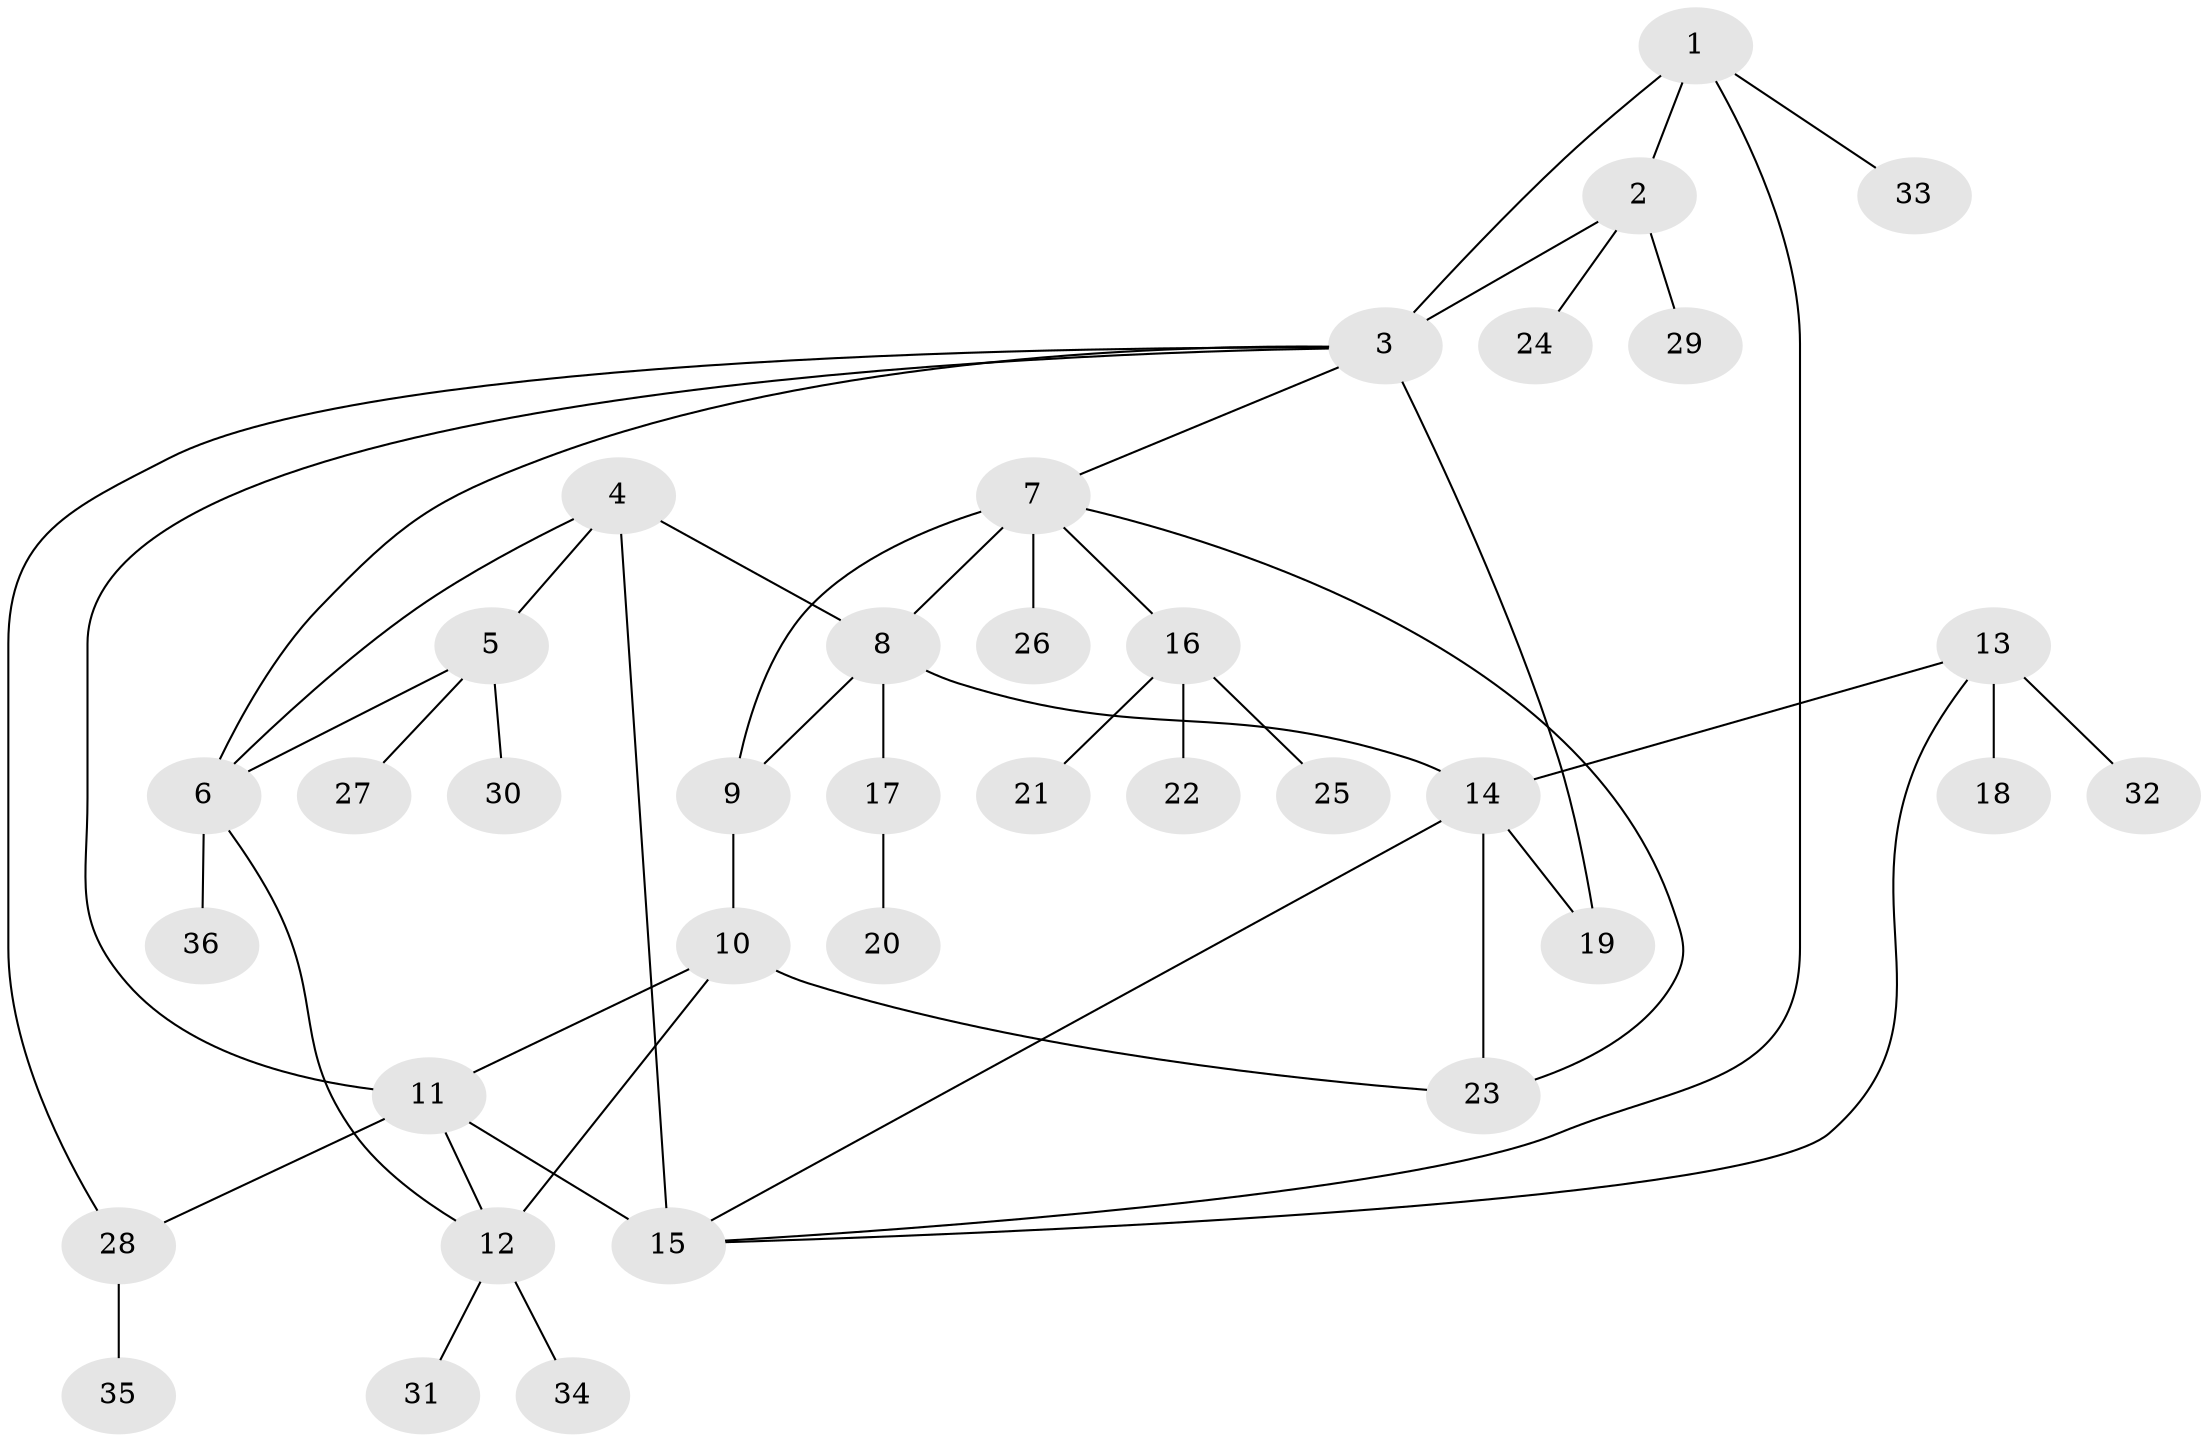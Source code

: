 // original degree distribution, {5: 0.07142857142857142, 14: 0.014285714285714285, 4: 0.04285714285714286, 6: 0.07142857142857142, 8: 0.014285714285714285, 7: 0.02857142857142857, 1: 0.6, 2: 0.14285714285714285, 3: 0.014285714285714285}
// Generated by graph-tools (version 1.1) at 2025/37/03/09/25 02:37:42]
// undirected, 36 vertices, 50 edges
graph export_dot {
graph [start="1"]
  node [color=gray90,style=filled];
  1;
  2;
  3;
  4;
  5;
  6;
  7;
  8;
  9;
  10;
  11;
  12;
  13;
  14;
  15;
  16;
  17;
  18;
  19;
  20;
  21;
  22;
  23;
  24;
  25;
  26;
  27;
  28;
  29;
  30;
  31;
  32;
  33;
  34;
  35;
  36;
  1 -- 2 [weight=1.0];
  1 -- 3 [weight=1.0];
  1 -- 15 [weight=1.0];
  1 -- 33 [weight=1.0];
  2 -- 3 [weight=1.0];
  2 -- 24 [weight=1.0];
  2 -- 29 [weight=1.0];
  3 -- 6 [weight=1.0];
  3 -- 7 [weight=1.0];
  3 -- 11 [weight=1.0];
  3 -- 19 [weight=7.0];
  3 -- 28 [weight=1.0];
  4 -- 5 [weight=1.0];
  4 -- 6 [weight=1.0];
  4 -- 8 [weight=1.0];
  4 -- 15 [weight=2.0];
  5 -- 6 [weight=1.0];
  5 -- 27 [weight=1.0];
  5 -- 30 [weight=1.0];
  6 -- 12 [weight=1.0];
  6 -- 36 [weight=1.0];
  7 -- 8 [weight=1.0];
  7 -- 9 [weight=1.0];
  7 -- 16 [weight=1.0];
  7 -- 23 [weight=1.0];
  7 -- 26 [weight=2.0];
  8 -- 9 [weight=1.0];
  8 -- 14 [weight=1.0];
  8 -- 17 [weight=1.0];
  9 -- 10 [weight=1.0];
  10 -- 11 [weight=1.0];
  10 -- 12 [weight=2.0];
  10 -- 23 [weight=1.0];
  11 -- 12 [weight=1.0];
  11 -- 15 [weight=1.0];
  11 -- 28 [weight=1.0];
  12 -- 31 [weight=1.0];
  12 -- 34 [weight=1.0];
  13 -- 14 [weight=1.0];
  13 -- 15 [weight=1.0];
  13 -- 18 [weight=3.0];
  13 -- 32 [weight=1.0];
  14 -- 15 [weight=1.0];
  14 -- 19 [weight=1.0];
  14 -- 23 [weight=1.0];
  16 -- 21 [weight=1.0];
  16 -- 22 [weight=1.0];
  16 -- 25 [weight=1.0];
  17 -- 20 [weight=1.0];
  28 -- 35 [weight=1.0];
}
